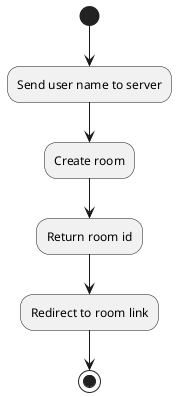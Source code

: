 @startuml Use Case Diagram

(*) --> "Send user name to server"
--> "Create room"
--> "Return room id"
--> "Redirect to room link"
--> (*)

@enduml